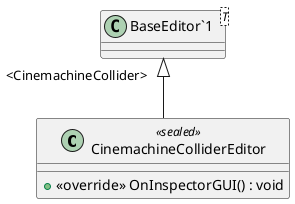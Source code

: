 @startuml
class CinemachineColliderEditor <<sealed>> {
    + <<override>> OnInspectorGUI() : void
}
class "BaseEditor`1"<T> {
}
"BaseEditor`1" "<CinemachineCollider>" <|-- CinemachineColliderEditor
@enduml
